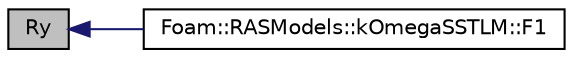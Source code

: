 digraph "Ry"
{
  bgcolor="transparent";
  edge [fontname="Helvetica",fontsize="10",labelfontname="Helvetica",labelfontsize="10"];
  node [fontname="Helvetica",fontsize="10",shape=record];
  rankdir="LR";
  Node1 [label="Ry",height=0.2,width=0.4,color="black", fillcolor="grey75", style="filled" fontcolor="black"];
  Node1 -> Node2 [dir="back",color="midnightblue",fontsize="10",style="solid",fontname="Helvetica"];
  Node2 [label="Foam::RASModels::kOmegaSSTLM::F1",height=0.2,width=0.4,color="black",URL="$classFoam_1_1RASModels_1_1kOmegaSSTLM.html#af2f548f86baaafff6547622b0e8c797a",tooltip="Modified form of the k-omega SST F1 function. "];
}
